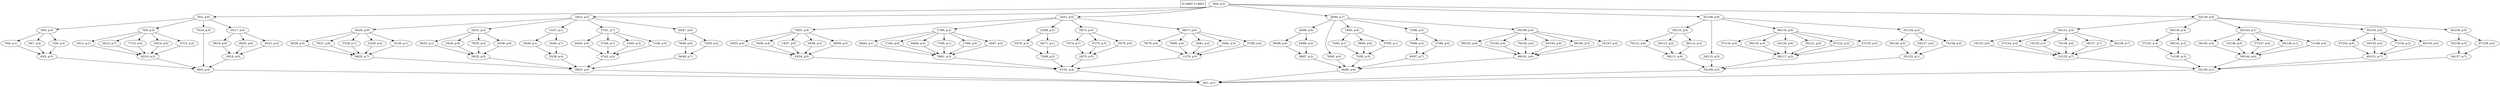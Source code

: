 digraph Task {
i [shape=box, label="D=4803 T=4803"]; 
0 [label="55(0, p:2)"];
1 [label="45(1, p:1)"];
2 [label="35(2, p:0)"];
3 [label="66(3, p:4)"];
4 [label="19(4, p:3)"];
5 [label="43(5, p:5)"];
6 [label="70(6, p:1)"];
7 [label="54(7, p:4)"];
8 [label="12(8, p:3)"];
9 [label="70(9, p:5)"];
10 [label="42(10, p:2)"];
11 [label="10(11, p:1)"];
12 [label="26(12, p:7)"];
13 [label="77(13, p:0)"];
14 [label="43(14, p:0)"];
15 [label="37(15, p:2)"];
16 [label="75(16, p:5)"];
17 [label="53(17, p:4)"];
18 [label="18(18, p:0)"];
19 [label="38(19, p:6)"];
20 [label="28(20, p:6)"];
21 [label="35(21, p:3)"];
22 [label="16(22, p:2)"];
23 [label="39(23, p:3)"];
24 [label="64(24, p:0)"];
25 [label="69(25, p:7)"];
26 [label="38(26, p:5)"];
27 [label="79(27, p:6)"];
28 [label="37(28, p:1)"];
29 [label="23(29, p:4)"];
30 [label="31(30, p:1)"];
31 [label="24(31, p:3)"];
32 [label="58(32, p:5)"];
33 [label="56(33, p:1)"];
34 [label="23(34, p:0)"];
35 [label="79(35, p:0)"];
36 [label="32(36, p:6)"];
37 [label="13(37, p:1)"];
38 [label="53(38, p:4)"];
39 [label="34(39, p:1)"];
40 [label="16(40, p:7)"];
41 [label="27(41, p:7)"];
42 [label="47(42, p:2)"];
43 [label="44(43, p:6)"];
44 [label="37(44, p:7)"];
45 [label="10(45, p:3)"];
46 [label="71(46, p:0)"];
47 [label="44(47, p:4)"];
48 [label="54(48, p:7)"];
49 [label="79(49, p:0)"];
50 [label="72(50, p:2)"];
51 [label="14(51, p:5)"];
52 [label="47(52, p:4)"];
53 [label="78(53, p:4)"];
54 [label="43(54, p:0)"];
55 [label="43(55, p:4)"];
56 [label="10(56, p:4)"];
57 [label="14(57, p:6)"];
58 [label="54(58, p:2)"];
59 [label="49(59, p:5)"];
60 [label="27(60, p:2)"];
61 [label="76(61, p:3)"];
62 [label="64(62, p:1)"];
63 [label="17(63, p:0)"];
64 [label="64(64, p:4)"];
65 [label="77(65, p:1)"];
66 [label="17(66, p:0)"];
67 [label="16(67, p:2)"];
68 [label="22(68, p:2)"];
69 [label="72(69, p:5)"];
70 [label="53(70, p:3)"];
71 [label="40(71, p:1)"];
72 [label="20(72, p:4)"];
73 [label="20(73, p:5)"];
74 [label="75(74, p:7)"];
75 [label="47(75, p:3)"];
76 [label="20(76, p:0)"];
77 [label="66(77, p:0)"];
78 [label="11(78, p:0)"];
79 [label="76(79, p:0)"];
80 [label="78(80, p:0)"];
81 [label="16(81, p:2)"];
82 [label="10(82, p:5)"];
83 [label="57(83, p:4)"];
84 [label="26(84, p:7)"];
85 [label="56(85, p:6)"];
86 [label="20(86, p:0)"];
87 [label="38(87, p:3)"];
88 [label="60(88, p:4)"];
89 [label="64(89, p:2)"];
90 [label="78(90, p:0)"];
91 [label="19(91, p:6)"];
92 [label="72(92, p:5)"];
93 [label="74(93, p:1)"];
94 [label="38(94, p:6)"];
95 [label="57(95, p:1)"];
96 [label="13(96, p:2)"];
97 [label="45(97, p:7)"];
98 [label="75(98, p:3)"];
99 [label="37(99, p:5)"];
100 [label="50(100, p:4)"];
101 [label="48(101, p:6)"];
102 [label="68(102, p:6)"];
103 [label="72(103, p:0)"];
104 [label="70(104, p:4)"];
105 [label="63(105, p:6)"];
106 [label="39(106, p:3)"];
107 [label="23(107, p:4)"];
108 [label="61(108, p:6)"];
109 [label="52(109, p:3)"];
110 [label="19(110, p:4)"];
111 [label="59(111, p:6)"];
112 [label="70(112, p:6)"];
113 [label="20(113, p:2)"];
114 [label="36(114, p:3)"];
115 [label="29(115, p:5)"];
116 [label="66(116, p:0)"];
117 [label="58(117, p:3)"];
118 [label="57(118, p:0)"];
119 [label="58(119, p:4)"];
120 [label="43(120, p:6)"];
121 [label="55(121, p:0)"];
122 [label="67(122, p:2)"];
123 [label="47(123, p:3)"];
124 [label="61(124, p:2)"];
125 [label="25(125, p:1)"];
126 [label="36(126, p:5)"];
127 [label="64(127, p:4)"];
128 [label="73(128, p:0)"];
129 [label="32(129, p:0)"];
130 [label="22(130, p:1)"];
131 [label="55(131, p:4)"];
132 [label="12(132, p:7)"];
133 [label="10(133, p:0)"];
134 [label="47(134, p:4)"];
135 [label="15(135, p:3)"];
136 [label="75(136, p:6)"];
137 [label="18(137, p:7)"];
138 [label="28(138, p:7)"];
139 [label="56(139, p:4)"];
140 [label="72(140, p:3)"];
141 [label="37(141, p:4)"];
142 [label="48(142, p:2)"];
143 [label="63(143, p:1)"];
144 [label="59(144, p:6)"];
145 [label="16(145, p:5)"];
146 [label="12(146, p:6)"];
147 [label="57(147, p:6)"];
148 [label="65(148, p:1)"];
149 [label="71(149, p:6)"];
150 [label="35(150, p:2)"];
151 [label="40(151, p:7)"];
152 [label="47(152, p:6)"];
153 [label="34(153, p:4)"];
154 [label="77(154, p:2)"];
155 [label="40(155, p:0)"];
156 [label="62(156, p:5)"];
157 [label="34(157, p:7)"];
158 [label="25(158, p:5)"];
159 [label="67(159, p:5)"];
0 -> 2;
0 -> 22;
0 -> 51;
0 -> 84;
0 -> 108;
0 -> 129;
2 -> 4;
2 -> 9;
2 -> 16;
2 -> 17;
3 -> 1;
4 -> 6;
4 -> 7;
4 -> 8;
5 -> 3;
6 -> 5;
7 -> 5;
8 -> 5;
9 -> 11;
9 -> 12;
9 -> 13;
9 -> 14;
9 -> 15;
10 -> 3;
11 -> 10;
12 -> 10;
13 -> 10;
14 -> 10;
15 -> 10;
16 -> 3;
17 -> 19;
17 -> 20;
17 -> 21;
18 -> 3;
19 -> 18;
20 -> 18;
21 -> 18;
22 -> 24;
22 -> 31;
22 -> 37;
22 -> 41;
22 -> 47;
23 -> 1;
24 -> 26;
24 -> 27;
24 -> 28;
24 -> 29;
24 -> 30;
25 -> 23;
26 -> 25;
27 -> 25;
28 -> 25;
29 -> 25;
30 -> 25;
31 -> 33;
31 -> 34;
31 -> 35;
31 -> 36;
32 -> 23;
33 -> 32;
34 -> 32;
35 -> 32;
36 -> 32;
37 -> 39;
37 -> 40;
38 -> 23;
39 -> 38;
40 -> 38;
41 -> 43;
41 -> 44;
41 -> 45;
41 -> 46;
42 -> 23;
43 -> 42;
44 -> 42;
45 -> 42;
46 -> 42;
47 -> 49;
47 -> 50;
48 -> 23;
49 -> 48;
50 -> 48;
51 -> 53;
51 -> 60;
51 -> 68;
51 -> 72;
51 -> 77;
52 -> 1;
53 -> 55;
53 -> 56;
53 -> 57;
53 -> 58;
53 -> 59;
54 -> 52;
55 -> 54;
56 -> 54;
57 -> 54;
58 -> 54;
59 -> 54;
60 -> 62;
60 -> 63;
60 -> 64;
60 -> 65;
60 -> 66;
60 -> 67;
61 -> 52;
62 -> 61;
63 -> 61;
64 -> 61;
65 -> 61;
66 -> 61;
67 -> 61;
68 -> 70;
68 -> 71;
69 -> 52;
70 -> 69;
71 -> 69;
72 -> 74;
72 -> 75;
72 -> 76;
73 -> 52;
74 -> 73;
75 -> 73;
76 -> 73;
77 -> 79;
77 -> 80;
77 -> 81;
77 -> 82;
77 -> 83;
78 -> 52;
79 -> 78;
80 -> 78;
81 -> 78;
82 -> 78;
83 -> 78;
84 -> 86;
84 -> 90;
84 -> 91;
84 -> 96;
84 -> 100;
85 -> 1;
86 -> 88;
86 -> 89;
87 -> 85;
88 -> 87;
89 -> 87;
90 -> 85;
91 -> 93;
91 -> 94;
91 -> 95;
92 -> 85;
93 -> 92;
94 -> 92;
95 -> 92;
96 -> 98;
96 -> 99;
97 -> 85;
98 -> 97;
99 -> 97;
100 -> 102;
100 -> 103;
100 -> 104;
100 -> 105;
100 -> 106;
100 -> 107;
101 -> 85;
102 -> 101;
103 -> 101;
104 -> 101;
105 -> 101;
106 -> 101;
107 -> 101;
108 -> 110;
108 -> 115;
108 -> 116;
108 -> 124;
109 -> 1;
110 -> 112;
110 -> 113;
110 -> 114;
111 -> 109;
112 -> 111;
113 -> 111;
114 -> 111;
115 -> 109;
116 -> 118;
116 -> 119;
116 -> 120;
116 -> 121;
116 -> 122;
116 -> 123;
117 -> 109;
118 -> 117;
119 -> 117;
120 -> 117;
121 -> 117;
122 -> 117;
123 -> 117;
124 -> 126;
124 -> 127;
124 -> 128;
125 -> 109;
126 -> 125;
127 -> 125;
128 -> 125;
129 -> 131;
129 -> 139;
129 -> 143;
129 -> 150;
129 -> 156;
130 -> 1;
131 -> 133;
131 -> 134;
131 -> 135;
131 -> 136;
131 -> 137;
131 -> 138;
132 -> 130;
133 -> 132;
134 -> 132;
135 -> 132;
136 -> 132;
137 -> 132;
138 -> 132;
139 -> 141;
139 -> 142;
140 -> 130;
141 -> 140;
142 -> 140;
143 -> 145;
143 -> 146;
143 -> 147;
143 -> 148;
143 -> 149;
144 -> 130;
145 -> 144;
146 -> 144;
147 -> 144;
148 -> 144;
149 -> 144;
150 -> 152;
150 -> 153;
150 -> 154;
150 -> 155;
151 -> 130;
152 -> 151;
153 -> 151;
154 -> 151;
155 -> 151;
156 -> 158;
156 -> 159;
157 -> 130;
158 -> 157;
159 -> 157;
}
